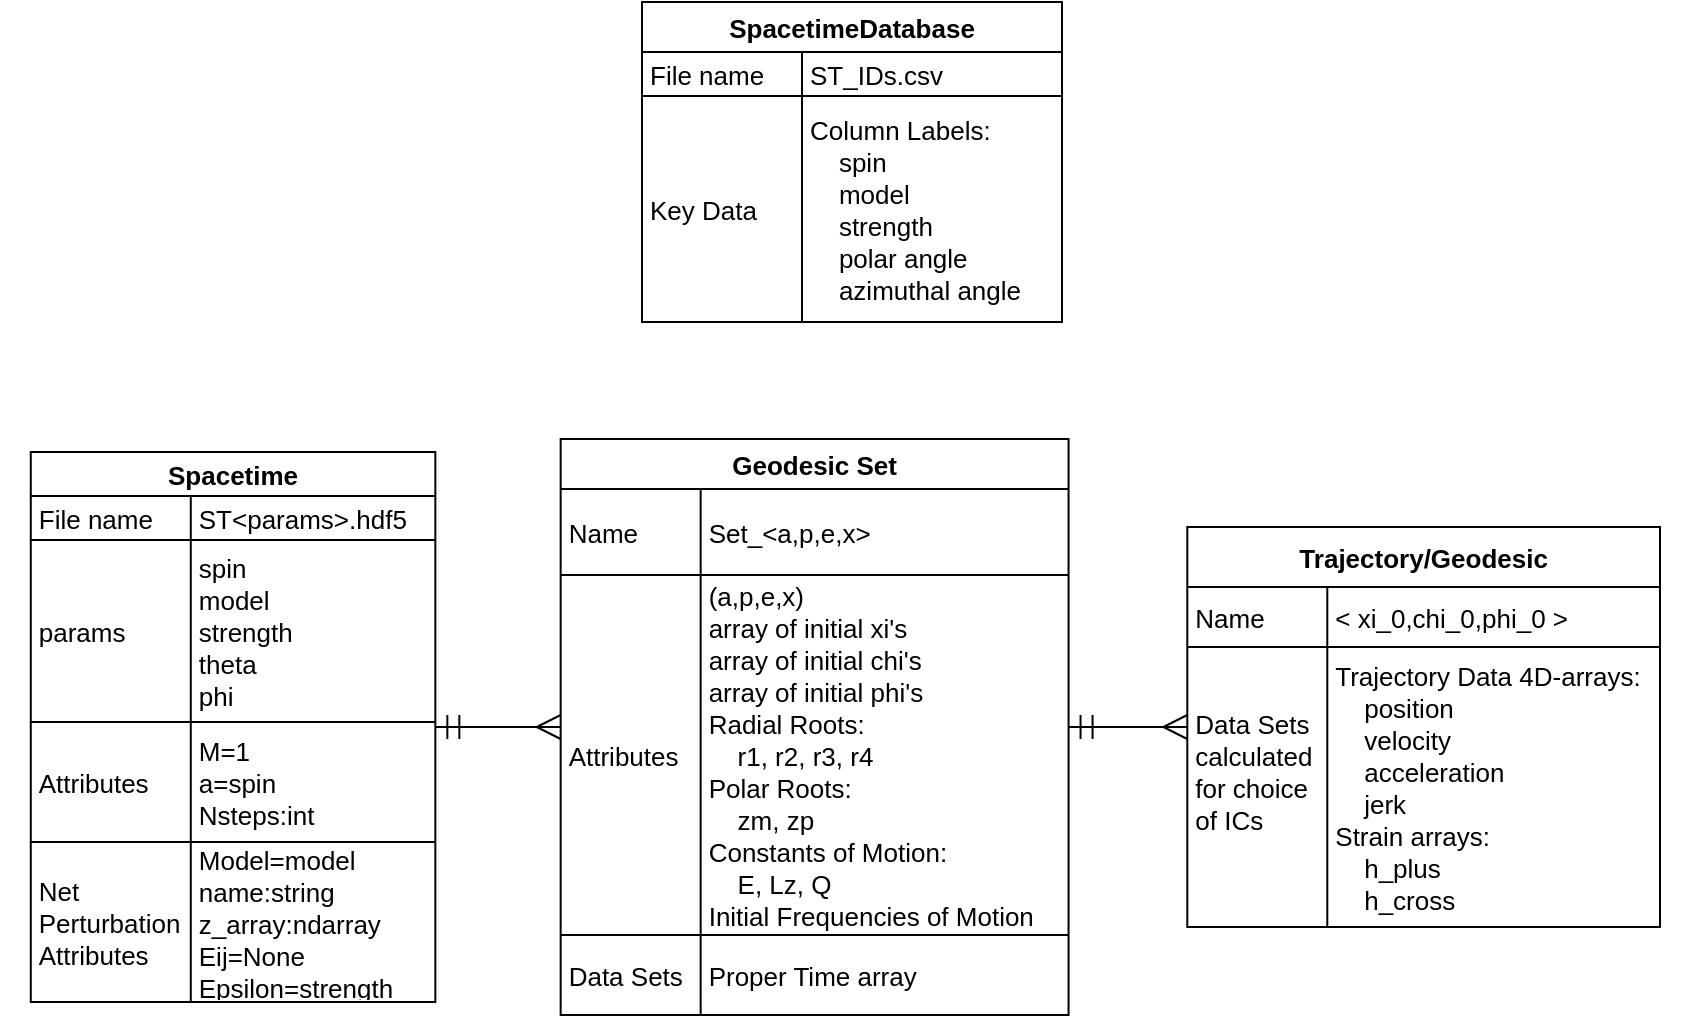 <mxfile>
    <diagram name="Page-1" id="u_VOZr-g9mU3h9KhRB-n">
        <mxGraphModel dx="350" dy="652" grid="1" gridSize="10" guides="1" tooltips="1" connect="1" arrows="1" fold="1" page="1" pageScale="1" pageWidth="850" pageHeight="1100" math="0" shadow="0">
            <root>
                <mxCell id="0"/>
                <mxCell id="1" parent="0"/>
                <mxCell id="QQhZ-_njBC5ckvbVha_C-101" value="" style="group;fontSize=13;" parent="1" vertex="1" connectable="0">
                    <mxGeometry x="9" y="350" width="841" height="290" as="geometry"/>
                </mxCell>
                <mxCell id="2" value="Spacetime " style="shape=table;startSize=22;container=1;collapsible=0;childLayout=tableLayout;fixedRows=1;rowLines=1;fontStyle=1;align=center;resizeLast=1;swimlaneLine=1;flipH=0;flipV=0;fontSize=13;" parent="QQhZ-_njBC5ckvbVha_C-101" vertex="1">
                    <mxGeometry x="15.387" y="5" width="202.284" height="275" as="geometry"/>
                </mxCell>
                <mxCell id="3" style="shape=tableRow;horizontal=0;startSize=0;swimlaneHead=0;swimlaneBody=0;fillColor=none;collapsible=0;dropTarget=0;points=[[0,0.5],[1,0.5]];portConstraint=eastwest;top=0;left=0;right=0;bottom=0;fontSize=13;" parent="2" vertex="1">
                    <mxGeometry y="22" width="202.284" height="22" as="geometry"/>
                </mxCell>
                <mxCell id="4" value="File name" style="shape=partialRectangle;connectable=0;fillColor=none;top=0;left=0;bottom=0;right=0;align=left;spacingLeft=2;overflow=hidden;fontSize=13;" parent="3" vertex="1">
                    <mxGeometry width="80" height="22" as="geometry">
                        <mxRectangle width="80" height="22" as="alternateBounds"/>
                    </mxGeometry>
                </mxCell>
                <mxCell id="5" value="ST&lt;params&gt;.hdf5" style="shape=partialRectangle;connectable=0;fillColor=none;top=0;left=0;bottom=0;right=0;align=left;spacingLeft=2;overflow=hidden;fontSize=13;" parent="3" vertex="1">
                    <mxGeometry x="80" width="122.284" height="22" as="geometry">
                        <mxRectangle width="122.284" height="22" as="alternateBounds"/>
                    </mxGeometry>
                </mxCell>
                <mxCell id="6" style="shape=tableRow;horizontal=0;startSize=0;swimlaneHead=0;swimlaneBody=0;fillColor=none;collapsible=0;dropTarget=0;points=[[0,0.5],[1,0.5]];portConstraint=eastwest;top=0;left=0;right=0;bottom=0;fontSize=13;" parent="2" vertex="1">
                    <mxGeometry y="44" width="202.284" height="91" as="geometry"/>
                </mxCell>
                <mxCell id="7" value="params" style="shape=partialRectangle;connectable=0;fillColor=none;top=0;left=0;bottom=0;right=0;align=left;spacingLeft=2;overflow=hidden;fontSize=13;" parent="6" vertex="1">
                    <mxGeometry width="80" height="91" as="geometry">
                        <mxRectangle width="80" height="91" as="alternateBounds"/>
                    </mxGeometry>
                </mxCell>
                <mxCell id="8" value="spin&#10;model&#10;strength&#10;theta&#10;phi" style="shape=partialRectangle;connectable=0;fillColor=none;top=0;left=0;bottom=0;right=0;align=left;spacingLeft=2;overflow=hidden;fontSize=13;" parent="6" vertex="1">
                    <mxGeometry x="80" width="122.284" height="91" as="geometry">
                        <mxRectangle width="122.284" height="91" as="alternateBounds"/>
                    </mxGeometry>
                </mxCell>
                <mxCell id="QQhZ-_njBC5ckvbVha_C-76" style="shape=tableRow;horizontal=0;startSize=0;swimlaneHead=0;swimlaneBody=0;fillColor=none;collapsible=0;dropTarget=0;points=[[0,0.5],[1,0.5]];portConstraint=eastwest;top=0;left=0;right=0;bottom=0;fontSize=13;" parent="2" vertex="1">
                    <mxGeometry y="135" width="202.284" height="60" as="geometry"/>
                </mxCell>
                <mxCell id="QQhZ-_njBC5ckvbVha_C-77" value="Attributes" style="shape=partialRectangle;connectable=0;fillColor=none;top=0;left=0;bottom=0;right=0;align=left;spacingLeft=2;overflow=hidden;fontSize=13;" parent="QQhZ-_njBC5ckvbVha_C-76" vertex="1">
                    <mxGeometry width="80" height="60" as="geometry">
                        <mxRectangle width="80" height="60" as="alternateBounds"/>
                    </mxGeometry>
                </mxCell>
                <mxCell id="QQhZ-_njBC5ckvbVha_C-78" value="M=1&#10;a=spin&#10;Nsteps:int" style="shape=partialRectangle;connectable=0;fillColor=none;top=0;left=0;bottom=0;right=0;align=left;spacingLeft=2;overflow=hidden;fontSize=13;" parent="QQhZ-_njBC5ckvbVha_C-76" vertex="1">
                    <mxGeometry x="80" width="122.284" height="60" as="geometry">
                        <mxRectangle width="122.284" height="60" as="alternateBounds"/>
                    </mxGeometry>
                </mxCell>
                <mxCell id="QQhZ-_njBC5ckvbVha_C-79" style="shape=tableRow;horizontal=0;startSize=0;swimlaneHead=0;swimlaneBody=0;fillColor=none;collapsible=0;dropTarget=0;points=[[0,0.5],[1,0.5]];portConstraint=eastwest;top=0;left=0;right=0;bottom=0;fontSize=13;" parent="2" vertex="1">
                    <mxGeometry y="195" width="202.284" height="80" as="geometry"/>
                </mxCell>
                <mxCell id="QQhZ-_njBC5ckvbVha_C-80" value="Net &#10;Perturbation&#10;Attributes" style="shape=partialRectangle;connectable=0;fillColor=none;top=0;left=0;bottom=0;right=0;align=left;spacingLeft=2;overflow=hidden;fontSize=13;" parent="QQhZ-_njBC5ckvbVha_C-79" vertex="1">
                    <mxGeometry width="80" height="80" as="geometry">
                        <mxRectangle width="80" height="80" as="alternateBounds"/>
                    </mxGeometry>
                </mxCell>
                <mxCell id="QQhZ-_njBC5ckvbVha_C-81" value="Model=model&#10;name:string&#10;z_array:ndarray&#10;Eij=None&#10;Epsilon=strength" style="shape=partialRectangle;connectable=0;fillColor=none;top=0;left=0;bottom=0;right=0;align=left;spacingLeft=2;overflow=hidden;fontSize=13;" parent="QQhZ-_njBC5ckvbVha_C-79" vertex="1">
                    <mxGeometry x="80" width="122.284" height="80" as="geometry">
                        <mxRectangle width="122.284" height="80" as="alternateBounds"/>
                    </mxGeometry>
                </mxCell>
                <mxCell id="12" value="Geodesic Set" style="shape=table;startSize=25;container=1;collapsible=0;childLayout=tableLayout;fixedRows=1;rowLines=1;fontStyle=1;align=center;resizeLast=1;fontSize=13;" parent="QQhZ-_njBC5ckvbVha_C-101" vertex="1">
                    <mxGeometry x="280.33" y="-1.5" width="253.952" height="288" as="geometry"/>
                </mxCell>
                <mxCell id="13" style="shape=tableRow;horizontal=0;startSize=0;swimlaneHead=0;swimlaneBody=0;fillColor=none;collapsible=0;dropTarget=0;points=[[0,0.5],[1,0.5]];portConstraint=eastwest;top=0;left=0;right=0;bottom=0;fontSize=13;" parent="12" vertex="1">
                    <mxGeometry y="25" width="253.952" height="43" as="geometry"/>
                </mxCell>
                <mxCell id="14" value="Name" style="shape=partialRectangle;connectable=0;fillColor=none;top=0;left=0;bottom=0;right=0;align=left;spacingLeft=2;overflow=hidden;fontSize=13;" parent="13" vertex="1">
                    <mxGeometry width="70" height="43" as="geometry">
                        <mxRectangle width="70" height="43" as="alternateBounds"/>
                    </mxGeometry>
                </mxCell>
                <mxCell id="15" value="Set_&lt;a,p,e,x&gt;" style="shape=partialRectangle;connectable=0;fillColor=none;top=0;left=0;bottom=0;right=0;align=left;spacingLeft=2;overflow=hidden;fontSize=13;" parent="13" vertex="1">
                    <mxGeometry x="70" width="183.952" height="43" as="geometry">
                        <mxRectangle width="183.952" height="43" as="alternateBounds"/>
                    </mxGeometry>
                </mxCell>
                <mxCell id="16" style="shape=tableRow;horizontal=0;startSize=0;swimlaneHead=0;swimlaneBody=0;fillColor=none;collapsible=0;dropTarget=0;points=[[0,0.5],[1,0.5]];portConstraint=eastwest;top=0;left=0;right=0;bottom=0;fontSize=13;" parent="12" vertex="1">
                    <mxGeometry y="68" width="253.952" height="180" as="geometry"/>
                </mxCell>
                <mxCell id="17" value="Attributes" style="shape=partialRectangle;connectable=0;fillColor=none;top=0;left=0;bottom=0;right=0;align=left;spacingLeft=2;overflow=hidden;fontSize=13;" parent="16" vertex="1">
                    <mxGeometry width="70" height="180" as="geometry">
                        <mxRectangle width="70" height="180" as="alternateBounds"/>
                    </mxGeometry>
                </mxCell>
                <mxCell id="18" value="(a,p,e,x)&#10;array of initial xi's&#10;array of initial chi's&#10;array of initial phi's&#10;Radial Roots: &#10;    r1, r2, r3, r4&#10;Polar Roots: &#10;    zm, zp&#10;Constants of Motion:&#10;    E, Lz, Q&#10;Initial Frequencies of Motion" style="shape=partialRectangle;connectable=0;fillColor=none;top=0;left=0;bottom=0;right=0;align=left;spacingLeft=2;overflow=hidden;fontSize=13;" parent="16" vertex="1">
                    <mxGeometry x="70" width="183.952" height="180" as="geometry">
                        <mxRectangle width="183.952" height="180" as="alternateBounds"/>
                    </mxGeometry>
                </mxCell>
                <mxCell id="QQhZ-_njBC5ckvbVha_C-82" style="shape=tableRow;horizontal=0;startSize=0;swimlaneHead=0;swimlaneBody=0;fillColor=none;collapsible=0;dropTarget=0;points=[[0,0.5],[1,0.5]];portConstraint=eastwest;top=0;left=0;right=0;bottom=0;fontSize=13;" parent="12" vertex="1">
                    <mxGeometry y="248" width="253.952" height="40" as="geometry"/>
                </mxCell>
                <mxCell id="QQhZ-_njBC5ckvbVha_C-83" value="Data Sets" style="shape=partialRectangle;connectable=0;fillColor=none;top=0;left=0;bottom=0;right=0;align=left;spacingLeft=2;overflow=hidden;fontSize=13;" parent="QQhZ-_njBC5ckvbVha_C-82" vertex="1">
                    <mxGeometry width="70" height="40" as="geometry">
                        <mxRectangle width="70" height="40" as="alternateBounds"/>
                    </mxGeometry>
                </mxCell>
                <mxCell id="QQhZ-_njBC5ckvbVha_C-84" value="Proper Time array" style="shape=partialRectangle;connectable=0;fillColor=none;top=0;left=0;bottom=0;right=0;align=left;spacingLeft=2;overflow=hidden;fontSize=13;" parent="QQhZ-_njBC5ckvbVha_C-82" vertex="1">
                    <mxGeometry x="70" width="183.952" height="40" as="geometry">
                        <mxRectangle width="183.952" height="40" as="alternateBounds"/>
                    </mxGeometry>
                </mxCell>
                <mxCell id="42" value="" style="startArrow=ERmandOne;startSize=10;;endArrow=ERmany;endSize=10;;fontSize=13;" parent="QQhZ-_njBC5ckvbVha_C-101" source="2" target="12" edge="1">
                    <mxGeometry x="-0.044" relative="1" as="geometry">
                        <mxPoint as="offset"/>
                    </mxGeometry>
                </mxCell>
                <mxCell id="22" value="Trajectory/Geodesic" style="shape=table;startSize=30;container=1;collapsible=0;childLayout=tableLayout;fixedRows=1;rowLines=1;fontStyle=1;align=center;resizeLast=1;fontSize=13;" parent="QQhZ-_njBC5ckvbVha_C-101" vertex="1">
                    <mxGeometry x="593.65" y="42.5" width="236.35" height="200" as="geometry"/>
                </mxCell>
                <mxCell id="QQhZ-_njBC5ckvbVha_C-98" style="shape=tableRow;horizontal=0;startSize=0;swimlaneHead=0;swimlaneBody=0;fillColor=none;collapsible=0;dropTarget=0;points=[[0,0.5],[1,0.5]];portConstraint=eastwest;top=0;left=0;right=0;bottom=0;fontSize=13;" parent="22" vertex="1">
                    <mxGeometry y="30" width="236.35" height="30" as="geometry"/>
                </mxCell>
                <mxCell id="QQhZ-_njBC5ckvbVha_C-99" value="Name" style="shape=partialRectangle;connectable=0;fillColor=none;top=0;left=0;bottom=0;right=0;align=left;spacingLeft=2;overflow=hidden;fontSize=13;" parent="QQhZ-_njBC5ckvbVha_C-98" vertex="1">
                    <mxGeometry width="70" height="30" as="geometry">
                        <mxRectangle width="70" height="30" as="alternateBounds"/>
                    </mxGeometry>
                </mxCell>
                <mxCell id="QQhZ-_njBC5ckvbVha_C-100" value="&lt; xi_0,chi_0,phi_0 &gt;" style="shape=partialRectangle;connectable=0;fillColor=none;top=0;left=0;bottom=0;right=0;align=left;spacingLeft=2;overflow=hidden;fontSize=13;" parent="QQhZ-_njBC5ckvbVha_C-98" vertex="1">
                    <mxGeometry x="70" width="166.35" height="30" as="geometry">
                        <mxRectangle width="166.35" height="30" as="alternateBounds"/>
                    </mxGeometry>
                </mxCell>
                <mxCell id="29" style="shape=tableRow;horizontal=0;startSize=0;swimlaneHead=0;swimlaneBody=0;fillColor=none;collapsible=0;dropTarget=0;points=[[0,0.5],[1,0.5]];portConstraint=eastwest;top=0;left=0;right=0;bottom=0;fontSize=13;" parent="22" vertex="1">
                    <mxGeometry y="60" width="236.35" height="140" as="geometry"/>
                </mxCell>
                <mxCell id="30" value="Data Sets&#10;calculated&#10;for choice&#10;of ICs&#10;" style="shape=partialRectangle;connectable=0;fillColor=none;top=0;left=0;bottom=0;right=0;align=left;spacingLeft=2;overflow=hidden;fontSize=13;" parent="29" vertex="1">
                    <mxGeometry width="70" height="140" as="geometry">
                        <mxRectangle width="70" height="140" as="alternateBounds"/>
                    </mxGeometry>
                </mxCell>
                <mxCell id="31" value="Trajectory Data 4D-arrays:&#10;    position&#10;    velocity&#10;    acceleration&#10;    jerk&#10;Strain arrays:&#10;    h_plus&#10;    h_cross" style="shape=partialRectangle;connectable=0;fillColor=none;top=0;left=0;bottom=0;right=0;align=left;spacingLeft=2;overflow=hidden;fontSize=13;" parent="29" vertex="1">
                    <mxGeometry x="70" width="166.35" height="140" as="geometry">
                        <mxRectangle width="166.35" height="140" as="alternateBounds"/>
                    </mxGeometry>
                </mxCell>
                <mxCell id="QQhZ-_njBC5ckvbVha_C-144" value="" style="startArrow=ERmandOne;startSize=10;;endArrow=ERmany;endSize=10;;fontSize=13;" parent="QQhZ-_njBC5ckvbVha_C-101" source="12" target="22" edge="1">
                    <mxGeometry x="-0.044" relative="1" as="geometry">
                        <mxPoint x="544.176" y="150" as="sourcePoint"/>
                        <mxPoint x="606.509" y="150" as="targetPoint"/>
                        <mxPoint as="offset"/>
                    </mxGeometry>
                </mxCell>
                <mxCell id="QQhZ-_njBC5ckvbVha_C-128" value="SpacetimeDatabase" style="shape=table;startSize=25;container=1;collapsible=0;childLayout=tableLayout;fixedRows=1;rowLines=1;fontStyle=1;align=center;resizeLast=1;swimlaneLine=1;flipH=0;flipV=0;fontSize=13;" parent="1" vertex="1">
                    <mxGeometry x="330" y="130" width="210" height="160" as="geometry"/>
                </mxCell>
                <mxCell id="QQhZ-_njBC5ckvbVha_C-129" style="shape=tableRow;horizontal=0;startSize=0;swimlaneHead=0;swimlaneBody=0;fillColor=none;collapsible=0;dropTarget=0;points=[[0,0.5],[1,0.5]];portConstraint=eastwest;top=0;left=0;right=0;bottom=0;fontSize=13;" parent="QQhZ-_njBC5ckvbVha_C-128" vertex="1">
                    <mxGeometry y="25" width="210" height="22" as="geometry"/>
                </mxCell>
                <mxCell id="QQhZ-_njBC5ckvbVha_C-130" value="File name" style="shape=partialRectangle;connectable=0;fillColor=none;top=0;left=0;bottom=0;right=0;align=left;spacingLeft=2;overflow=hidden;fontSize=13;" parent="QQhZ-_njBC5ckvbVha_C-129" vertex="1">
                    <mxGeometry width="80" height="22" as="geometry">
                        <mxRectangle width="80" height="22" as="alternateBounds"/>
                    </mxGeometry>
                </mxCell>
                <mxCell id="QQhZ-_njBC5ckvbVha_C-131" value="ST_IDs.csv" style="shape=partialRectangle;connectable=0;fillColor=none;top=0;left=0;bottom=0;right=0;align=left;spacingLeft=2;overflow=hidden;fontSize=13;" parent="QQhZ-_njBC5ckvbVha_C-129" vertex="1">
                    <mxGeometry x="80" width="130" height="22" as="geometry">
                        <mxRectangle width="130" height="22" as="alternateBounds"/>
                    </mxGeometry>
                </mxCell>
                <mxCell id="QQhZ-_njBC5ckvbVha_C-132" style="shape=tableRow;horizontal=0;startSize=0;swimlaneHead=0;swimlaneBody=0;fillColor=none;collapsible=0;dropTarget=0;points=[[0,0.5],[1,0.5]];portConstraint=eastwest;top=0;left=0;right=0;bottom=0;fontSize=13;" parent="QQhZ-_njBC5ckvbVha_C-128" vertex="1">
                    <mxGeometry y="47" width="210" height="113" as="geometry"/>
                </mxCell>
                <mxCell id="QQhZ-_njBC5ckvbVha_C-133" value="Key Data" style="shape=partialRectangle;connectable=0;fillColor=none;top=0;left=0;bottom=0;right=0;align=left;spacingLeft=2;overflow=hidden;fontSize=13;" parent="QQhZ-_njBC5ckvbVha_C-132" vertex="1">
                    <mxGeometry width="80" height="113" as="geometry">
                        <mxRectangle width="80" height="113" as="alternateBounds"/>
                    </mxGeometry>
                </mxCell>
                <mxCell id="QQhZ-_njBC5ckvbVha_C-134" value="Column Labels:&#10;    spin&#10;    model&#10;    strength&#10;    polar angle&#10;    azimuthal angle" style="shape=partialRectangle;connectable=0;fillColor=none;top=0;left=0;bottom=0;right=0;align=left;spacingLeft=2;overflow=hidden;fontSize=13;" parent="QQhZ-_njBC5ckvbVha_C-132" vertex="1">
                    <mxGeometry x="80" width="130" height="113" as="geometry">
                        <mxRectangle width="130" height="113" as="alternateBounds"/>
                    </mxGeometry>
                </mxCell>
            </root>
        </mxGraphModel>
    </diagram>
</mxfile>
